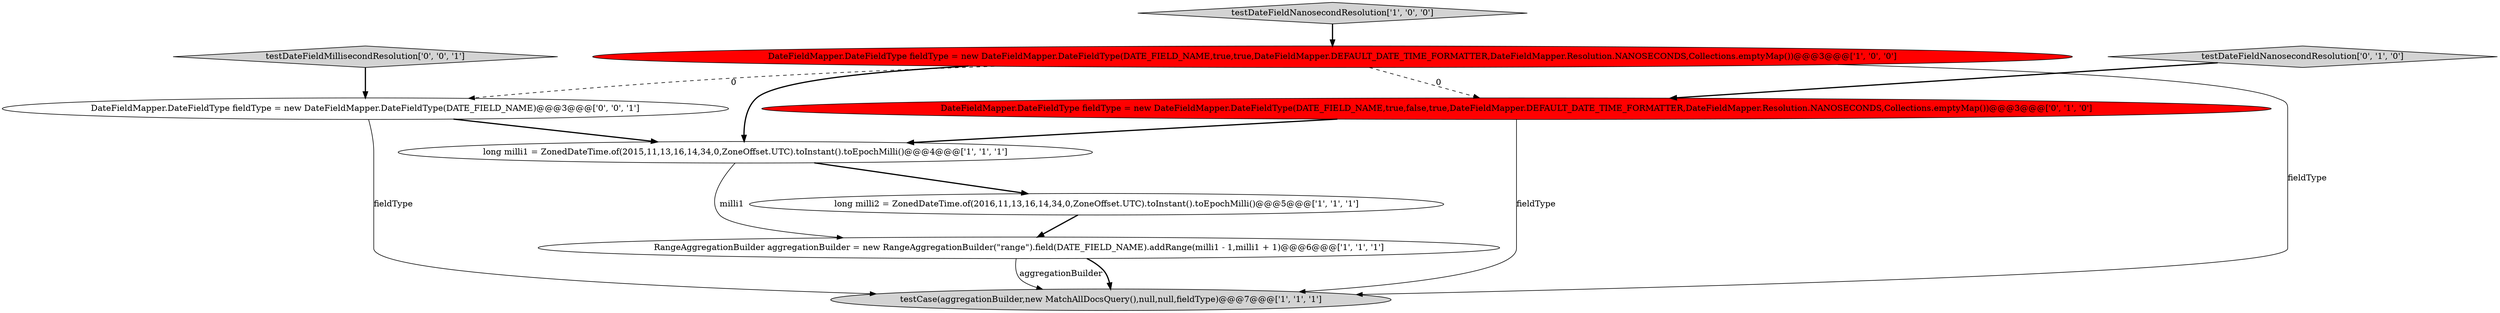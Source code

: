 digraph {
5 [style = filled, label = "long milli2 = ZonedDateTime.of(2016,11,13,16,14,34,0,ZoneOffset.UTC).toInstant().toEpochMilli()@@@5@@@['1', '1', '1']", fillcolor = white, shape = ellipse image = "AAA0AAABBB1BBB"];
9 [style = filled, label = "testDateFieldMillisecondResolution['0', '0', '1']", fillcolor = lightgray, shape = diamond image = "AAA0AAABBB3BBB"];
0 [style = filled, label = "DateFieldMapper.DateFieldType fieldType = new DateFieldMapper.DateFieldType(DATE_FIELD_NAME,true,true,DateFieldMapper.DEFAULT_DATE_TIME_FORMATTER,DateFieldMapper.Resolution.NANOSECONDS,Collections.emptyMap())@@@3@@@['1', '0', '0']", fillcolor = red, shape = ellipse image = "AAA1AAABBB1BBB"];
6 [style = filled, label = "DateFieldMapper.DateFieldType fieldType = new DateFieldMapper.DateFieldType(DATE_FIELD_NAME,true,false,true,DateFieldMapper.DEFAULT_DATE_TIME_FORMATTER,DateFieldMapper.Resolution.NANOSECONDS,Collections.emptyMap())@@@3@@@['0', '1', '0']", fillcolor = red, shape = ellipse image = "AAA1AAABBB2BBB"];
4 [style = filled, label = "testDateFieldNanosecondResolution['1', '0', '0']", fillcolor = lightgray, shape = diamond image = "AAA0AAABBB1BBB"];
8 [style = filled, label = "DateFieldMapper.DateFieldType fieldType = new DateFieldMapper.DateFieldType(DATE_FIELD_NAME)@@@3@@@['0', '0', '1']", fillcolor = white, shape = ellipse image = "AAA0AAABBB3BBB"];
3 [style = filled, label = "testCase(aggregationBuilder,new MatchAllDocsQuery(),null,null,fieldType)@@@7@@@['1', '1', '1']", fillcolor = lightgray, shape = ellipse image = "AAA0AAABBB1BBB"];
7 [style = filled, label = "testDateFieldNanosecondResolution['0', '1', '0']", fillcolor = lightgray, shape = diamond image = "AAA0AAABBB2BBB"];
1 [style = filled, label = "long milli1 = ZonedDateTime.of(2015,11,13,16,14,34,0,ZoneOffset.UTC).toInstant().toEpochMilli()@@@4@@@['1', '1', '1']", fillcolor = white, shape = ellipse image = "AAA0AAABBB1BBB"];
2 [style = filled, label = "RangeAggregationBuilder aggregationBuilder = new RangeAggregationBuilder(\"range\").field(DATE_FIELD_NAME).addRange(milli1 - 1,milli1 + 1)@@@6@@@['1', '1', '1']", fillcolor = white, shape = ellipse image = "AAA0AAABBB1BBB"];
1->5 [style = bold, label=""];
8->1 [style = bold, label=""];
6->1 [style = bold, label=""];
0->8 [style = dashed, label="0"];
5->2 [style = bold, label=""];
6->3 [style = solid, label="fieldType"];
0->3 [style = solid, label="fieldType"];
7->6 [style = bold, label=""];
8->3 [style = solid, label="fieldType"];
2->3 [style = solid, label="aggregationBuilder"];
9->8 [style = bold, label=""];
1->2 [style = solid, label="milli1"];
0->1 [style = bold, label=""];
2->3 [style = bold, label=""];
4->0 [style = bold, label=""];
0->6 [style = dashed, label="0"];
}
